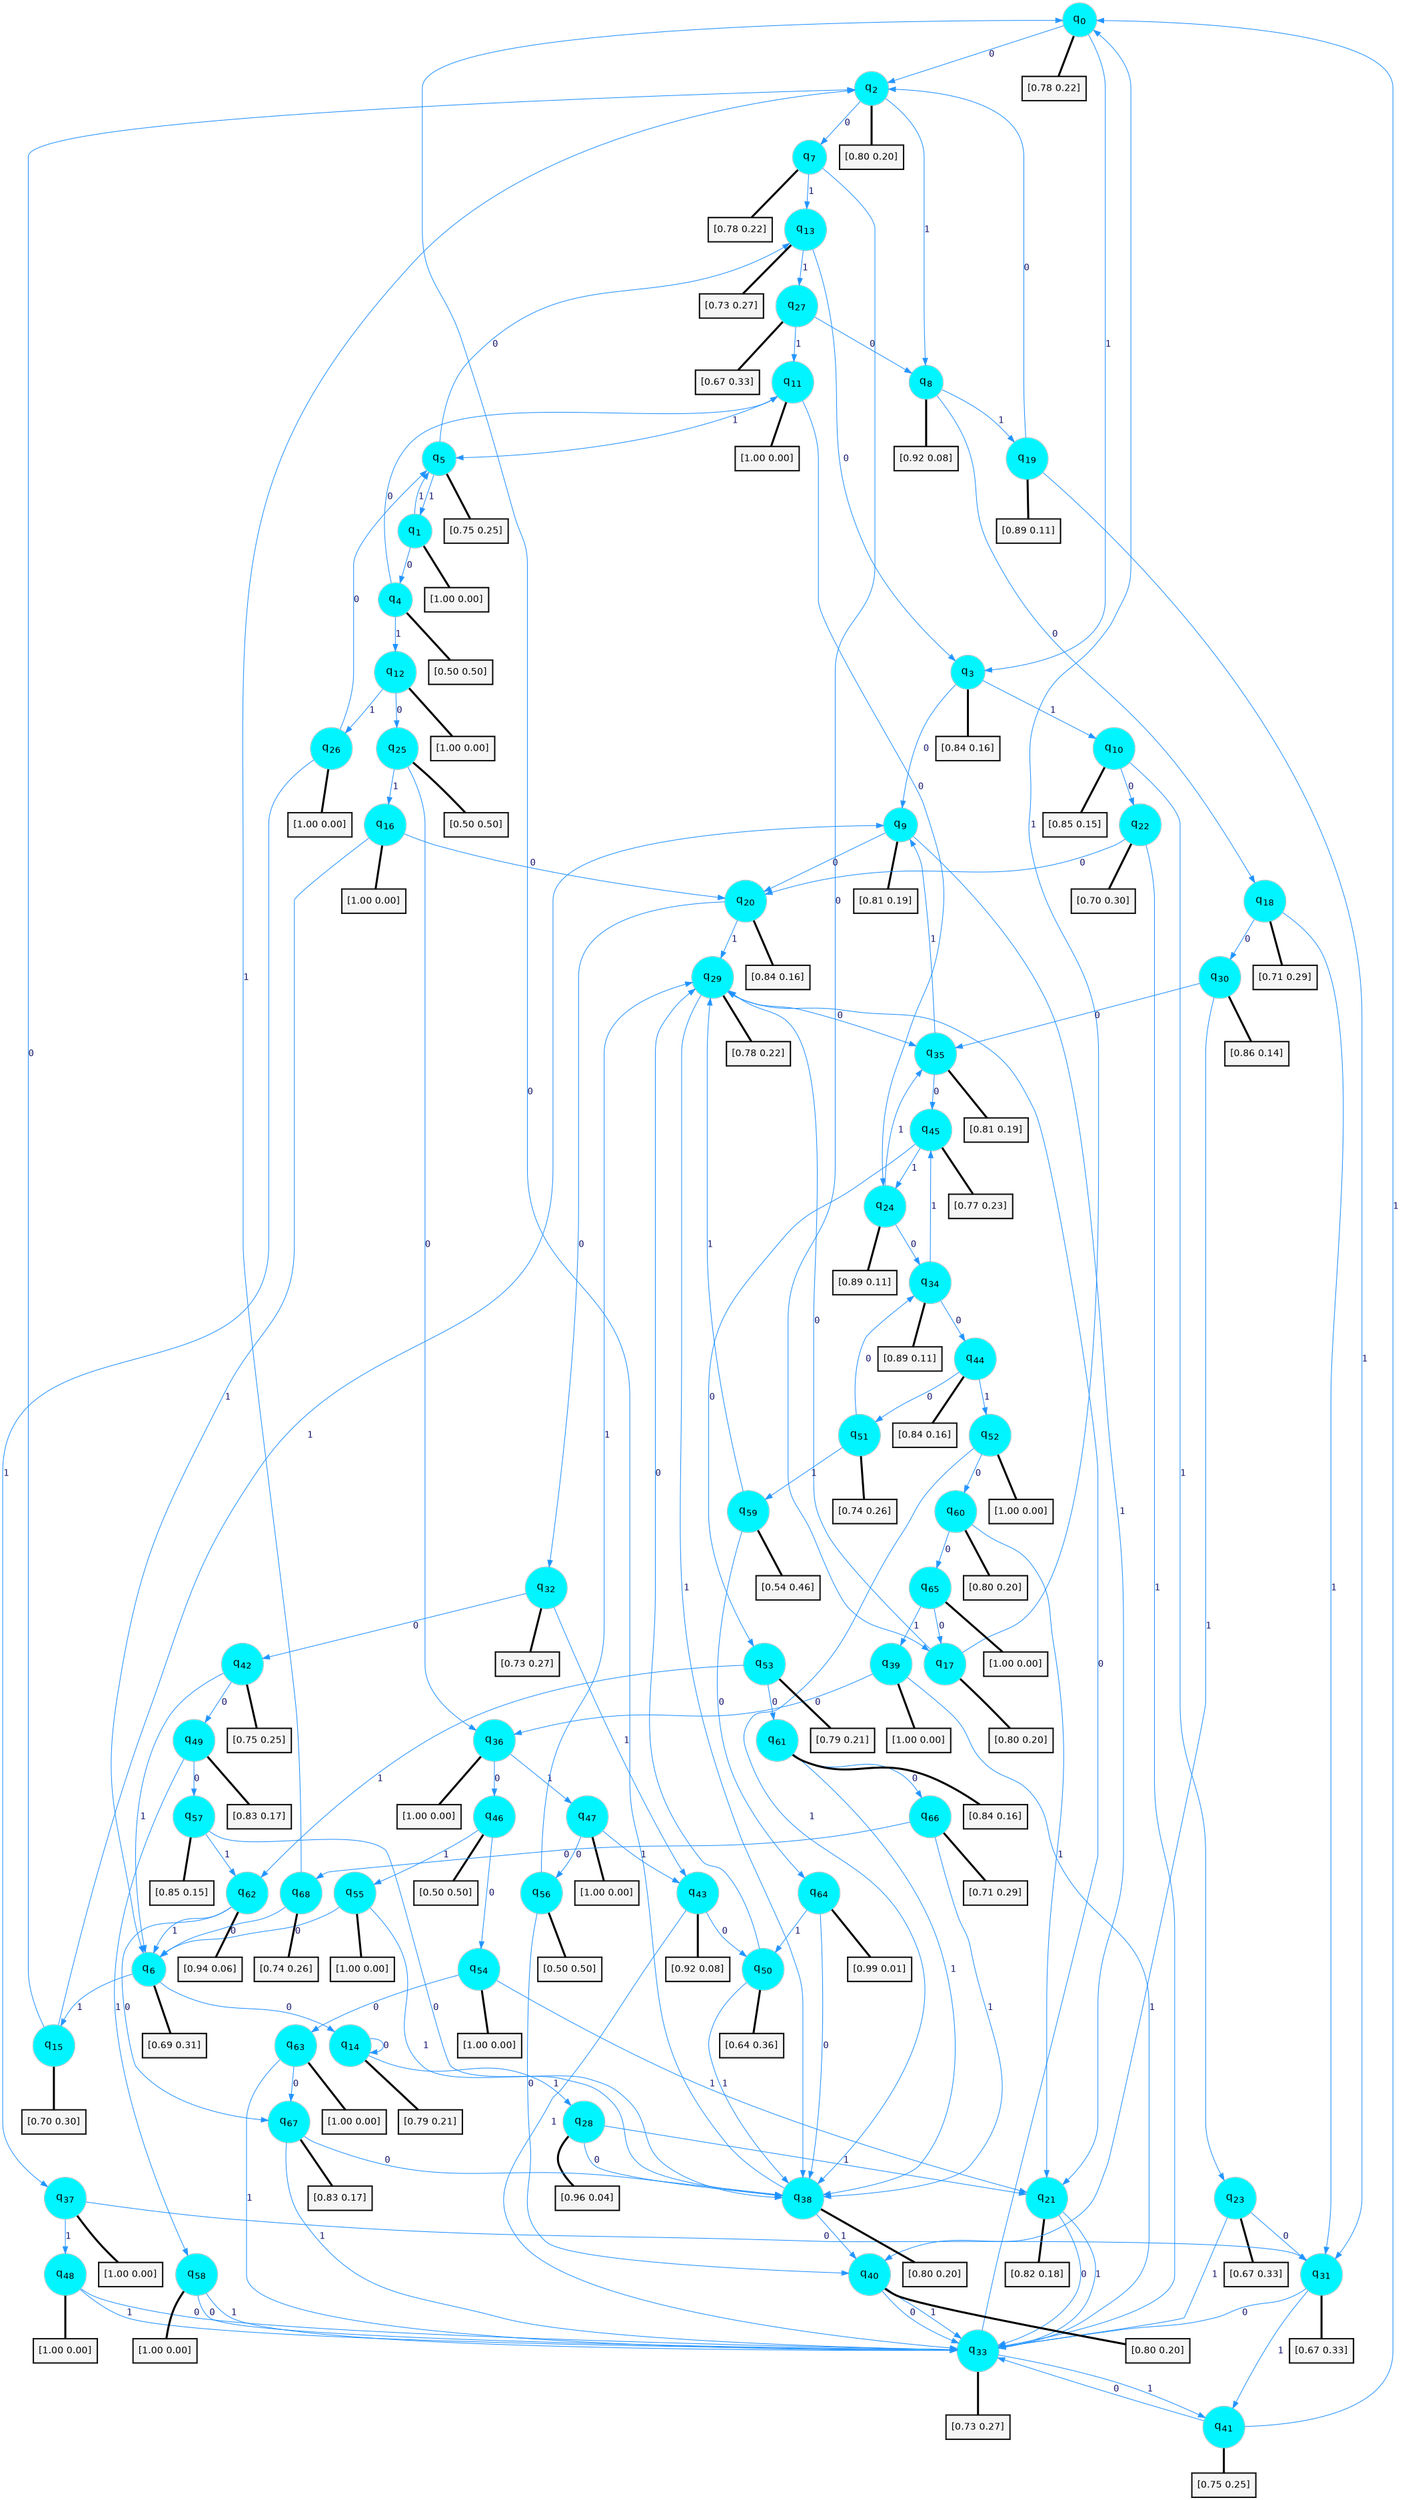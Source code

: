 digraph G {
graph [
bgcolor=transparent, dpi=300, rankdir=TD, size="40,25"];
node [
color=gray, fillcolor=turquoise1, fontcolor=black, fontname=Helvetica, fontsize=16, fontweight=bold, shape=circle, style=filled];
edge [
arrowsize=1, color=dodgerblue1, fontcolor=midnightblue, fontname=courier, fontweight=bold, penwidth=1, style=solid, weight=20];
0[label=<q<SUB>0</SUB>>];
1[label=<q<SUB>1</SUB>>];
2[label=<q<SUB>2</SUB>>];
3[label=<q<SUB>3</SUB>>];
4[label=<q<SUB>4</SUB>>];
5[label=<q<SUB>5</SUB>>];
6[label=<q<SUB>6</SUB>>];
7[label=<q<SUB>7</SUB>>];
8[label=<q<SUB>8</SUB>>];
9[label=<q<SUB>9</SUB>>];
10[label=<q<SUB>10</SUB>>];
11[label=<q<SUB>11</SUB>>];
12[label=<q<SUB>12</SUB>>];
13[label=<q<SUB>13</SUB>>];
14[label=<q<SUB>14</SUB>>];
15[label=<q<SUB>15</SUB>>];
16[label=<q<SUB>16</SUB>>];
17[label=<q<SUB>17</SUB>>];
18[label=<q<SUB>18</SUB>>];
19[label=<q<SUB>19</SUB>>];
20[label=<q<SUB>20</SUB>>];
21[label=<q<SUB>21</SUB>>];
22[label=<q<SUB>22</SUB>>];
23[label=<q<SUB>23</SUB>>];
24[label=<q<SUB>24</SUB>>];
25[label=<q<SUB>25</SUB>>];
26[label=<q<SUB>26</SUB>>];
27[label=<q<SUB>27</SUB>>];
28[label=<q<SUB>28</SUB>>];
29[label=<q<SUB>29</SUB>>];
30[label=<q<SUB>30</SUB>>];
31[label=<q<SUB>31</SUB>>];
32[label=<q<SUB>32</SUB>>];
33[label=<q<SUB>33</SUB>>];
34[label=<q<SUB>34</SUB>>];
35[label=<q<SUB>35</SUB>>];
36[label=<q<SUB>36</SUB>>];
37[label=<q<SUB>37</SUB>>];
38[label=<q<SUB>38</SUB>>];
39[label=<q<SUB>39</SUB>>];
40[label=<q<SUB>40</SUB>>];
41[label=<q<SUB>41</SUB>>];
42[label=<q<SUB>42</SUB>>];
43[label=<q<SUB>43</SUB>>];
44[label=<q<SUB>44</SUB>>];
45[label=<q<SUB>45</SUB>>];
46[label=<q<SUB>46</SUB>>];
47[label=<q<SUB>47</SUB>>];
48[label=<q<SUB>48</SUB>>];
49[label=<q<SUB>49</SUB>>];
50[label=<q<SUB>50</SUB>>];
51[label=<q<SUB>51</SUB>>];
52[label=<q<SUB>52</SUB>>];
53[label=<q<SUB>53</SUB>>];
54[label=<q<SUB>54</SUB>>];
55[label=<q<SUB>55</SUB>>];
56[label=<q<SUB>56</SUB>>];
57[label=<q<SUB>57</SUB>>];
58[label=<q<SUB>58</SUB>>];
59[label=<q<SUB>59</SUB>>];
60[label=<q<SUB>60</SUB>>];
61[label=<q<SUB>61</SUB>>];
62[label=<q<SUB>62</SUB>>];
63[label=<q<SUB>63</SUB>>];
64[label=<q<SUB>64</SUB>>];
65[label=<q<SUB>65</SUB>>];
66[label=<q<SUB>66</SUB>>];
67[label=<q<SUB>67</SUB>>];
68[label=<q<SUB>68</SUB>>];
69[label="[0.78 0.22]", shape=box,fontcolor=black, fontname=Helvetica, fontsize=14, penwidth=2, fillcolor=whitesmoke,color=black];
70[label="[1.00 0.00]", shape=box,fontcolor=black, fontname=Helvetica, fontsize=14, penwidth=2, fillcolor=whitesmoke,color=black];
71[label="[0.80 0.20]", shape=box,fontcolor=black, fontname=Helvetica, fontsize=14, penwidth=2, fillcolor=whitesmoke,color=black];
72[label="[0.84 0.16]", shape=box,fontcolor=black, fontname=Helvetica, fontsize=14, penwidth=2, fillcolor=whitesmoke,color=black];
73[label="[0.50 0.50]", shape=box,fontcolor=black, fontname=Helvetica, fontsize=14, penwidth=2, fillcolor=whitesmoke,color=black];
74[label="[0.75 0.25]", shape=box,fontcolor=black, fontname=Helvetica, fontsize=14, penwidth=2, fillcolor=whitesmoke,color=black];
75[label="[0.69 0.31]", shape=box,fontcolor=black, fontname=Helvetica, fontsize=14, penwidth=2, fillcolor=whitesmoke,color=black];
76[label="[0.78 0.22]", shape=box,fontcolor=black, fontname=Helvetica, fontsize=14, penwidth=2, fillcolor=whitesmoke,color=black];
77[label="[0.92 0.08]", shape=box,fontcolor=black, fontname=Helvetica, fontsize=14, penwidth=2, fillcolor=whitesmoke,color=black];
78[label="[0.81 0.19]", shape=box,fontcolor=black, fontname=Helvetica, fontsize=14, penwidth=2, fillcolor=whitesmoke,color=black];
79[label="[0.85 0.15]", shape=box,fontcolor=black, fontname=Helvetica, fontsize=14, penwidth=2, fillcolor=whitesmoke,color=black];
80[label="[1.00 0.00]", shape=box,fontcolor=black, fontname=Helvetica, fontsize=14, penwidth=2, fillcolor=whitesmoke,color=black];
81[label="[1.00 0.00]", shape=box,fontcolor=black, fontname=Helvetica, fontsize=14, penwidth=2, fillcolor=whitesmoke,color=black];
82[label="[0.73 0.27]", shape=box,fontcolor=black, fontname=Helvetica, fontsize=14, penwidth=2, fillcolor=whitesmoke,color=black];
83[label="[0.79 0.21]", shape=box,fontcolor=black, fontname=Helvetica, fontsize=14, penwidth=2, fillcolor=whitesmoke,color=black];
84[label="[0.70 0.30]", shape=box,fontcolor=black, fontname=Helvetica, fontsize=14, penwidth=2, fillcolor=whitesmoke,color=black];
85[label="[1.00 0.00]", shape=box,fontcolor=black, fontname=Helvetica, fontsize=14, penwidth=2, fillcolor=whitesmoke,color=black];
86[label="[0.80 0.20]", shape=box,fontcolor=black, fontname=Helvetica, fontsize=14, penwidth=2, fillcolor=whitesmoke,color=black];
87[label="[0.71 0.29]", shape=box,fontcolor=black, fontname=Helvetica, fontsize=14, penwidth=2, fillcolor=whitesmoke,color=black];
88[label="[0.89 0.11]", shape=box,fontcolor=black, fontname=Helvetica, fontsize=14, penwidth=2, fillcolor=whitesmoke,color=black];
89[label="[0.84 0.16]", shape=box,fontcolor=black, fontname=Helvetica, fontsize=14, penwidth=2, fillcolor=whitesmoke,color=black];
90[label="[0.82 0.18]", shape=box,fontcolor=black, fontname=Helvetica, fontsize=14, penwidth=2, fillcolor=whitesmoke,color=black];
91[label="[0.70 0.30]", shape=box,fontcolor=black, fontname=Helvetica, fontsize=14, penwidth=2, fillcolor=whitesmoke,color=black];
92[label="[0.67 0.33]", shape=box,fontcolor=black, fontname=Helvetica, fontsize=14, penwidth=2, fillcolor=whitesmoke,color=black];
93[label="[0.89 0.11]", shape=box,fontcolor=black, fontname=Helvetica, fontsize=14, penwidth=2, fillcolor=whitesmoke,color=black];
94[label="[0.50 0.50]", shape=box,fontcolor=black, fontname=Helvetica, fontsize=14, penwidth=2, fillcolor=whitesmoke,color=black];
95[label="[1.00 0.00]", shape=box,fontcolor=black, fontname=Helvetica, fontsize=14, penwidth=2, fillcolor=whitesmoke,color=black];
96[label="[0.67 0.33]", shape=box,fontcolor=black, fontname=Helvetica, fontsize=14, penwidth=2, fillcolor=whitesmoke,color=black];
97[label="[0.96 0.04]", shape=box,fontcolor=black, fontname=Helvetica, fontsize=14, penwidth=2, fillcolor=whitesmoke,color=black];
98[label="[0.78 0.22]", shape=box,fontcolor=black, fontname=Helvetica, fontsize=14, penwidth=2, fillcolor=whitesmoke,color=black];
99[label="[0.86 0.14]", shape=box,fontcolor=black, fontname=Helvetica, fontsize=14, penwidth=2, fillcolor=whitesmoke,color=black];
100[label="[0.67 0.33]", shape=box,fontcolor=black, fontname=Helvetica, fontsize=14, penwidth=2, fillcolor=whitesmoke,color=black];
101[label="[0.73 0.27]", shape=box,fontcolor=black, fontname=Helvetica, fontsize=14, penwidth=2, fillcolor=whitesmoke,color=black];
102[label="[0.73 0.27]", shape=box,fontcolor=black, fontname=Helvetica, fontsize=14, penwidth=2, fillcolor=whitesmoke,color=black];
103[label="[0.89 0.11]", shape=box,fontcolor=black, fontname=Helvetica, fontsize=14, penwidth=2, fillcolor=whitesmoke,color=black];
104[label="[0.81 0.19]", shape=box,fontcolor=black, fontname=Helvetica, fontsize=14, penwidth=2, fillcolor=whitesmoke,color=black];
105[label="[1.00 0.00]", shape=box,fontcolor=black, fontname=Helvetica, fontsize=14, penwidth=2, fillcolor=whitesmoke,color=black];
106[label="[1.00 0.00]", shape=box,fontcolor=black, fontname=Helvetica, fontsize=14, penwidth=2, fillcolor=whitesmoke,color=black];
107[label="[0.80 0.20]", shape=box,fontcolor=black, fontname=Helvetica, fontsize=14, penwidth=2, fillcolor=whitesmoke,color=black];
108[label="[1.00 0.00]", shape=box,fontcolor=black, fontname=Helvetica, fontsize=14, penwidth=2, fillcolor=whitesmoke,color=black];
109[label="[0.80 0.20]", shape=box,fontcolor=black, fontname=Helvetica, fontsize=14, penwidth=2, fillcolor=whitesmoke,color=black];
110[label="[0.75 0.25]", shape=box,fontcolor=black, fontname=Helvetica, fontsize=14, penwidth=2, fillcolor=whitesmoke,color=black];
111[label="[0.75 0.25]", shape=box,fontcolor=black, fontname=Helvetica, fontsize=14, penwidth=2, fillcolor=whitesmoke,color=black];
112[label="[0.92 0.08]", shape=box,fontcolor=black, fontname=Helvetica, fontsize=14, penwidth=2, fillcolor=whitesmoke,color=black];
113[label="[0.84 0.16]", shape=box,fontcolor=black, fontname=Helvetica, fontsize=14, penwidth=2, fillcolor=whitesmoke,color=black];
114[label="[0.77 0.23]", shape=box,fontcolor=black, fontname=Helvetica, fontsize=14, penwidth=2, fillcolor=whitesmoke,color=black];
115[label="[0.50 0.50]", shape=box,fontcolor=black, fontname=Helvetica, fontsize=14, penwidth=2, fillcolor=whitesmoke,color=black];
116[label="[1.00 0.00]", shape=box,fontcolor=black, fontname=Helvetica, fontsize=14, penwidth=2, fillcolor=whitesmoke,color=black];
117[label="[1.00 0.00]", shape=box,fontcolor=black, fontname=Helvetica, fontsize=14, penwidth=2, fillcolor=whitesmoke,color=black];
118[label="[0.83 0.17]", shape=box,fontcolor=black, fontname=Helvetica, fontsize=14, penwidth=2, fillcolor=whitesmoke,color=black];
119[label="[0.64 0.36]", shape=box,fontcolor=black, fontname=Helvetica, fontsize=14, penwidth=2, fillcolor=whitesmoke,color=black];
120[label="[0.74 0.26]", shape=box,fontcolor=black, fontname=Helvetica, fontsize=14, penwidth=2, fillcolor=whitesmoke,color=black];
121[label="[1.00 0.00]", shape=box,fontcolor=black, fontname=Helvetica, fontsize=14, penwidth=2, fillcolor=whitesmoke,color=black];
122[label="[0.79 0.21]", shape=box,fontcolor=black, fontname=Helvetica, fontsize=14, penwidth=2, fillcolor=whitesmoke,color=black];
123[label="[1.00 0.00]", shape=box,fontcolor=black, fontname=Helvetica, fontsize=14, penwidth=2, fillcolor=whitesmoke,color=black];
124[label="[1.00 0.00]", shape=box,fontcolor=black, fontname=Helvetica, fontsize=14, penwidth=2, fillcolor=whitesmoke,color=black];
125[label="[0.50 0.50]", shape=box,fontcolor=black, fontname=Helvetica, fontsize=14, penwidth=2, fillcolor=whitesmoke,color=black];
126[label="[0.85 0.15]", shape=box,fontcolor=black, fontname=Helvetica, fontsize=14, penwidth=2, fillcolor=whitesmoke,color=black];
127[label="[1.00 0.00]", shape=box,fontcolor=black, fontname=Helvetica, fontsize=14, penwidth=2, fillcolor=whitesmoke,color=black];
128[label="[0.54 0.46]", shape=box,fontcolor=black, fontname=Helvetica, fontsize=14, penwidth=2, fillcolor=whitesmoke,color=black];
129[label="[0.80 0.20]", shape=box,fontcolor=black, fontname=Helvetica, fontsize=14, penwidth=2, fillcolor=whitesmoke,color=black];
130[label="[0.84 0.16]", shape=box,fontcolor=black, fontname=Helvetica, fontsize=14, penwidth=2, fillcolor=whitesmoke,color=black];
131[label="[0.94 0.06]", shape=box,fontcolor=black, fontname=Helvetica, fontsize=14, penwidth=2, fillcolor=whitesmoke,color=black];
132[label="[1.00 0.00]", shape=box,fontcolor=black, fontname=Helvetica, fontsize=14, penwidth=2, fillcolor=whitesmoke,color=black];
133[label="[0.99 0.01]", shape=box,fontcolor=black, fontname=Helvetica, fontsize=14, penwidth=2, fillcolor=whitesmoke,color=black];
134[label="[1.00 0.00]", shape=box,fontcolor=black, fontname=Helvetica, fontsize=14, penwidth=2, fillcolor=whitesmoke,color=black];
135[label="[0.71 0.29]", shape=box,fontcolor=black, fontname=Helvetica, fontsize=14, penwidth=2, fillcolor=whitesmoke,color=black];
136[label="[0.83 0.17]", shape=box,fontcolor=black, fontname=Helvetica, fontsize=14, penwidth=2, fillcolor=whitesmoke,color=black];
137[label="[0.74 0.26]", shape=box,fontcolor=black, fontname=Helvetica, fontsize=14, penwidth=2, fillcolor=whitesmoke,color=black];
0->2 [label=0];
0->3 [label=1];
0->69 [arrowhead=none, penwidth=3,color=black];
1->4 [label=0];
1->5 [label=1];
1->70 [arrowhead=none, penwidth=3,color=black];
2->7 [label=0];
2->8 [label=1];
2->71 [arrowhead=none, penwidth=3,color=black];
3->9 [label=0];
3->10 [label=1];
3->72 [arrowhead=none, penwidth=3,color=black];
4->11 [label=0];
4->12 [label=1];
4->73 [arrowhead=none, penwidth=3,color=black];
5->13 [label=0];
5->1 [label=1];
5->74 [arrowhead=none, penwidth=3,color=black];
6->14 [label=0];
6->15 [label=1];
6->75 [arrowhead=none, penwidth=3,color=black];
7->17 [label=0];
7->13 [label=1];
7->76 [arrowhead=none, penwidth=3,color=black];
8->18 [label=0];
8->19 [label=1];
8->77 [arrowhead=none, penwidth=3,color=black];
9->20 [label=0];
9->21 [label=1];
9->78 [arrowhead=none, penwidth=3,color=black];
10->22 [label=0];
10->23 [label=1];
10->79 [arrowhead=none, penwidth=3,color=black];
11->24 [label=0];
11->5 [label=1];
11->80 [arrowhead=none, penwidth=3,color=black];
12->25 [label=0];
12->26 [label=1];
12->81 [arrowhead=none, penwidth=3,color=black];
13->3 [label=0];
13->27 [label=1];
13->82 [arrowhead=none, penwidth=3,color=black];
14->14 [label=0];
14->28 [label=1];
14->83 [arrowhead=none, penwidth=3,color=black];
15->2 [label=0];
15->9 [label=1];
15->84 [arrowhead=none, penwidth=3,color=black];
16->20 [label=0];
16->6 [label=1];
16->85 [arrowhead=none, penwidth=3,color=black];
17->29 [label=0];
17->0 [label=1];
17->86 [arrowhead=none, penwidth=3,color=black];
18->30 [label=0];
18->31 [label=1];
18->87 [arrowhead=none, penwidth=3,color=black];
19->2 [label=0];
19->31 [label=1];
19->88 [arrowhead=none, penwidth=3,color=black];
20->32 [label=0];
20->29 [label=1];
20->89 [arrowhead=none, penwidth=3,color=black];
21->33 [label=0];
21->33 [label=1];
21->90 [arrowhead=none, penwidth=3,color=black];
22->20 [label=0];
22->33 [label=1];
22->91 [arrowhead=none, penwidth=3,color=black];
23->31 [label=0];
23->33 [label=1];
23->92 [arrowhead=none, penwidth=3,color=black];
24->34 [label=0];
24->35 [label=1];
24->93 [arrowhead=none, penwidth=3,color=black];
25->36 [label=0];
25->16 [label=1];
25->94 [arrowhead=none, penwidth=3,color=black];
26->5 [label=0];
26->37 [label=1];
26->95 [arrowhead=none, penwidth=3,color=black];
27->8 [label=0];
27->11 [label=1];
27->96 [arrowhead=none, penwidth=3,color=black];
28->38 [label=0];
28->21 [label=1];
28->97 [arrowhead=none, penwidth=3,color=black];
29->35 [label=0];
29->38 [label=1];
29->98 [arrowhead=none, penwidth=3,color=black];
30->35 [label=0];
30->40 [label=1];
30->99 [arrowhead=none, penwidth=3,color=black];
31->33 [label=0];
31->41 [label=1];
31->100 [arrowhead=none, penwidth=3,color=black];
32->42 [label=0];
32->43 [label=1];
32->101 [arrowhead=none, penwidth=3,color=black];
33->29 [label=0];
33->41 [label=1];
33->102 [arrowhead=none, penwidth=3,color=black];
34->44 [label=0];
34->45 [label=1];
34->103 [arrowhead=none, penwidth=3,color=black];
35->45 [label=0];
35->9 [label=1];
35->104 [arrowhead=none, penwidth=3,color=black];
36->46 [label=0];
36->47 [label=1];
36->105 [arrowhead=none, penwidth=3,color=black];
37->31 [label=0];
37->48 [label=1];
37->106 [arrowhead=none, penwidth=3,color=black];
38->0 [label=0];
38->40 [label=1];
38->107 [arrowhead=none, penwidth=3,color=black];
39->36 [label=0];
39->33 [label=1];
39->108 [arrowhead=none, penwidth=3,color=black];
40->33 [label=0];
40->33 [label=1];
40->109 [arrowhead=none, penwidth=3,color=black];
41->33 [label=0];
41->0 [label=1];
41->110 [arrowhead=none, penwidth=3,color=black];
42->49 [label=0];
42->6 [label=1];
42->111 [arrowhead=none, penwidth=3,color=black];
43->50 [label=0];
43->33 [label=1];
43->112 [arrowhead=none, penwidth=3,color=black];
44->51 [label=0];
44->52 [label=1];
44->113 [arrowhead=none, penwidth=3,color=black];
45->53 [label=0];
45->24 [label=1];
45->114 [arrowhead=none, penwidth=3,color=black];
46->54 [label=0];
46->55 [label=1];
46->115 [arrowhead=none, penwidth=3,color=black];
47->56 [label=0];
47->43 [label=1];
47->116 [arrowhead=none, penwidth=3,color=black];
48->33 [label=0];
48->33 [label=1];
48->117 [arrowhead=none, penwidth=3,color=black];
49->57 [label=0];
49->58 [label=1];
49->118 [arrowhead=none, penwidth=3,color=black];
50->29 [label=0];
50->38 [label=1];
50->119 [arrowhead=none, penwidth=3,color=black];
51->34 [label=0];
51->59 [label=1];
51->120 [arrowhead=none, penwidth=3,color=black];
52->60 [label=0];
52->38 [label=1];
52->121 [arrowhead=none, penwidth=3,color=black];
53->61 [label=0];
53->62 [label=1];
53->122 [arrowhead=none, penwidth=3,color=black];
54->63 [label=0];
54->21 [label=1];
54->123 [arrowhead=none, penwidth=3,color=black];
55->6 [label=0];
55->38 [label=1];
55->124 [arrowhead=none, penwidth=3,color=black];
56->40 [label=0];
56->29 [label=1];
56->125 [arrowhead=none, penwidth=3,color=black];
57->38 [label=0];
57->62 [label=1];
57->126 [arrowhead=none, penwidth=3,color=black];
58->33 [label=0];
58->33 [label=1];
58->127 [arrowhead=none, penwidth=3,color=black];
59->64 [label=0];
59->29 [label=1];
59->128 [arrowhead=none, penwidth=3,color=black];
60->65 [label=0];
60->21 [label=1];
60->129 [arrowhead=none, penwidth=3,color=black];
61->66 [label=0];
61->38 [label=1];
61->130 [arrowhead=none, penwidth=3,color=black];
62->67 [label=0];
62->6 [label=1];
62->131 [arrowhead=none, penwidth=3,color=black];
63->67 [label=0];
63->33 [label=1];
63->132 [arrowhead=none, penwidth=3,color=black];
64->38 [label=0];
64->50 [label=1];
64->133 [arrowhead=none, penwidth=3,color=black];
65->17 [label=0];
65->39 [label=1];
65->134 [arrowhead=none, penwidth=3,color=black];
66->68 [label=0];
66->38 [label=1];
66->135 [arrowhead=none, penwidth=3,color=black];
67->38 [label=0];
67->33 [label=1];
67->136 [arrowhead=none, penwidth=3,color=black];
68->6 [label=0];
68->2 [label=1];
68->137 [arrowhead=none, penwidth=3,color=black];
}
